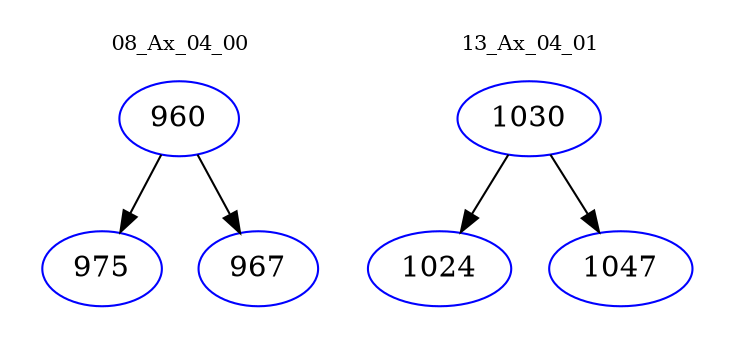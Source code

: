 digraph{
subgraph cluster_0 {
color = white
label = "08_Ax_04_00";
fontsize=10;
T0_960 [label="960", color="blue"]
T0_960 -> T0_975 [color="black"]
T0_975 [label="975", color="blue"]
T0_960 -> T0_967 [color="black"]
T0_967 [label="967", color="blue"]
}
subgraph cluster_1 {
color = white
label = "13_Ax_04_01";
fontsize=10;
T1_1030 [label="1030", color="blue"]
T1_1030 -> T1_1024 [color="black"]
T1_1024 [label="1024", color="blue"]
T1_1030 -> T1_1047 [color="black"]
T1_1047 [label="1047", color="blue"]
}
}

